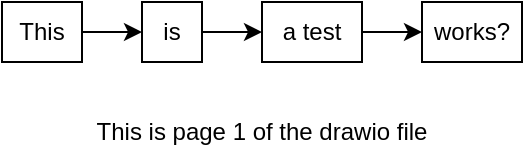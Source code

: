 <mxfile version="20.2.3" type="device" pages="3"><diagram id="i5Bl48FUPnA-Nw1NRK3N" name="Page-1"><mxGraphModel dx="1422" dy="884" grid="1" gridSize="10" guides="1" tooltips="1" connect="1" arrows="1" fold="1" page="1" pageScale="1" pageWidth="1100" pageHeight="850" math="0" shadow="0"><root><mxCell id="0"/><mxCell id="1" parent="0"/><mxCell id="Nr1wW20Pultyu8ecn5EQ-4" style="edgeStyle=orthogonalEdgeStyle;rounded=0;orthogonalLoop=1;jettySize=auto;html=1;exitX=1;exitY=0.5;exitDx=0;exitDy=0;entryX=0;entryY=0.5;entryDx=0;entryDy=0;" parent="1" source="Nr1wW20Pultyu8ecn5EQ-1" target="Nr1wW20Pultyu8ecn5EQ-2" edge="1"><mxGeometry relative="1" as="geometry"/></mxCell><mxCell id="Nr1wW20Pultyu8ecn5EQ-1" value="This" style="rounded=0;whiteSpace=wrap;html=1;" parent="1" vertex="1"><mxGeometry x="420" y="410" width="40" height="30" as="geometry"/></mxCell><mxCell id="Nr1wW20Pultyu8ecn5EQ-5" style="edgeStyle=orthogonalEdgeStyle;rounded=0;orthogonalLoop=1;jettySize=auto;html=1;exitX=1;exitY=0.5;exitDx=0;exitDy=0;entryX=0;entryY=0.5;entryDx=0;entryDy=0;" parent="1" source="Nr1wW20Pultyu8ecn5EQ-2" target="Nr1wW20Pultyu8ecn5EQ-3" edge="1"><mxGeometry relative="1" as="geometry"/></mxCell><mxCell id="Nr1wW20Pultyu8ecn5EQ-2" value="is" style="rounded=0;whiteSpace=wrap;html=1;" parent="1" vertex="1"><mxGeometry x="490" y="410" width="30" height="30" as="geometry"/></mxCell><mxCell id="SnUQSV3Gn41FJCt9YI6d-2" style="edgeStyle=orthogonalEdgeStyle;rounded=0;orthogonalLoop=1;jettySize=auto;html=1;exitX=1;exitY=0.5;exitDx=0;exitDy=0;entryX=0;entryY=0.5;entryDx=0;entryDy=0;" parent="1" source="Nr1wW20Pultyu8ecn5EQ-3" target="SnUQSV3Gn41FJCt9YI6d-1" edge="1"><mxGeometry relative="1" as="geometry"/></mxCell><mxCell id="Nr1wW20Pultyu8ecn5EQ-3" value="a test" style="rounded=0;whiteSpace=wrap;html=1;" parent="1" vertex="1"><mxGeometry x="550" y="410" width="50" height="30" as="geometry"/></mxCell><mxCell id="SnUQSV3Gn41FJCt9YI6d-1" value="works?" style="rounded=0;whiteSpace=wrap;html=1;" parent="1" vertex="1"><mxGeometry x="630" y="410" width="50" height="30" as="geometry"/></mxCell><mxCell id="G7iONAvqnoGFElVx_AB1-1" value="This is page 1 of the drawio file" style="text;html=1;strokeColor=none;fillColor=none;align=center;verticalAlign=middle;whiteSpace=wrap;rounded=0;" parent="1" vertex="1"><mxGeometry x="445" y="460" width="210" height="30" as="geometry"/></mxCell></root></mxGraphModel></diagram><diagram id="uJT_Jn0ufqgwasdzgZE-" name="Page-2"><mxGraphModel dx="331" dy="206" grid="1" gridSize="10" guides="1" tooltips="1" connect="1" arrows="1" fold="1" page="1" pageScale="1" pageWidth="1100" pageHeight="850" math="1" shadow="0"><root><mxCell id="0"/><mxCell id="1" parent="0"/><mxCell id="n8UJ2UNzWHH5GdUVLwet-1" value="page 2 with \(LaTEX\)" style="rounded=0;whiteSpace=wrap;html=1;" parent="1" vertex="1"><mxGeometry x="480" y="290" width="140" height="60" as="geometry"/></mxCell><mxCell id="WMp_MZSzU7dy7w7ocMZ2-1" value="This is page 2 of the drawio file" style="text;html=1;strokeColor=none;fillColor=none;align=center;verticalAlign=middle;whiteSpace=wrap;rounded=0;" parent="1" vertex="1"><mxGeometry x="445" y="370" width="210" height="30" as="geometry"/></mxCell></root></mxGraphModel></diagram><diagram id="hypyAFMkH7YT4lTYA8pP" name="Page-3"><mxGraphModel dx="1422" dy="884" grid="1" gridSize="10" guides="1" tooltips="1" connect="1" arrows="1" fold="1" page="1" pageScale="1" pageWidth="1100" pageHeight="850" math="0" shadow="0"><root><mxCell id="0"/><mxCell id="1" parent="0"/><mxCell id="ojdxcRLMY6ElnPru2yuS-1" value="Page 3" style="rounded=0;whiteSpace=wrap;html=1;" parent="1" vertex="1"><mxGeometry x="490" y="395" width="120" height="60" as="geometry"/></mxCell></root></mxGraphModel></diagram></mxfile>